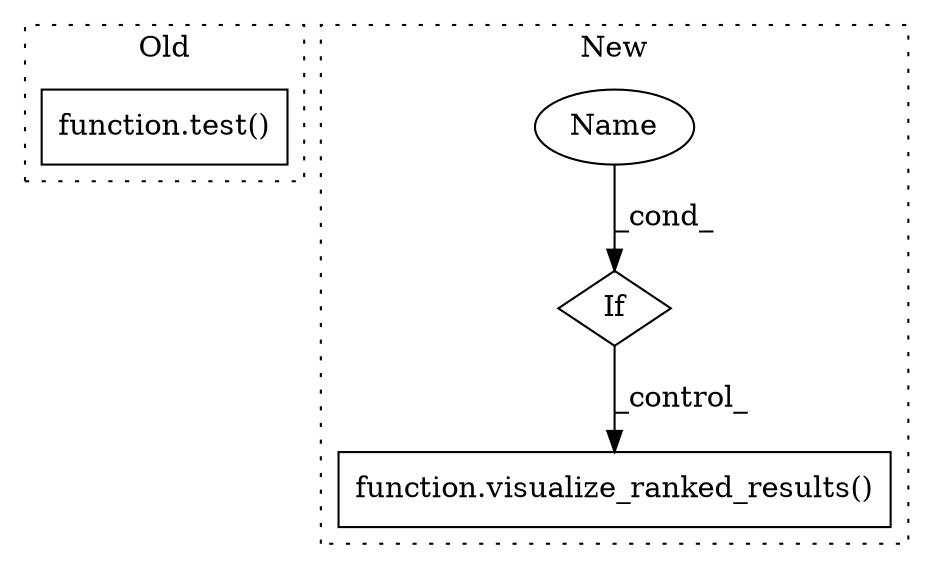 digraph G {
subgraph cluster0 {
1 [label="function.test()" a="75" s="8504,8562" l="5,1" shape="box"];
label = "Old";
style="dotted";
}
subgraph cluster1 {
2 [label="If" a="96" s="8811" l="3" shape="diamond"];
3 [label="function.visualize_ranked_results()" a="75" s="8847,8905" l="42,108" shape="box"];
4 [label="Name" a="87" s="8814" l="19" shape="ellipse"];
label = "New";
style="dotted";
}
2 -> 3 [label="_control_"];
4 -> 2 [label="_cond_"];
}